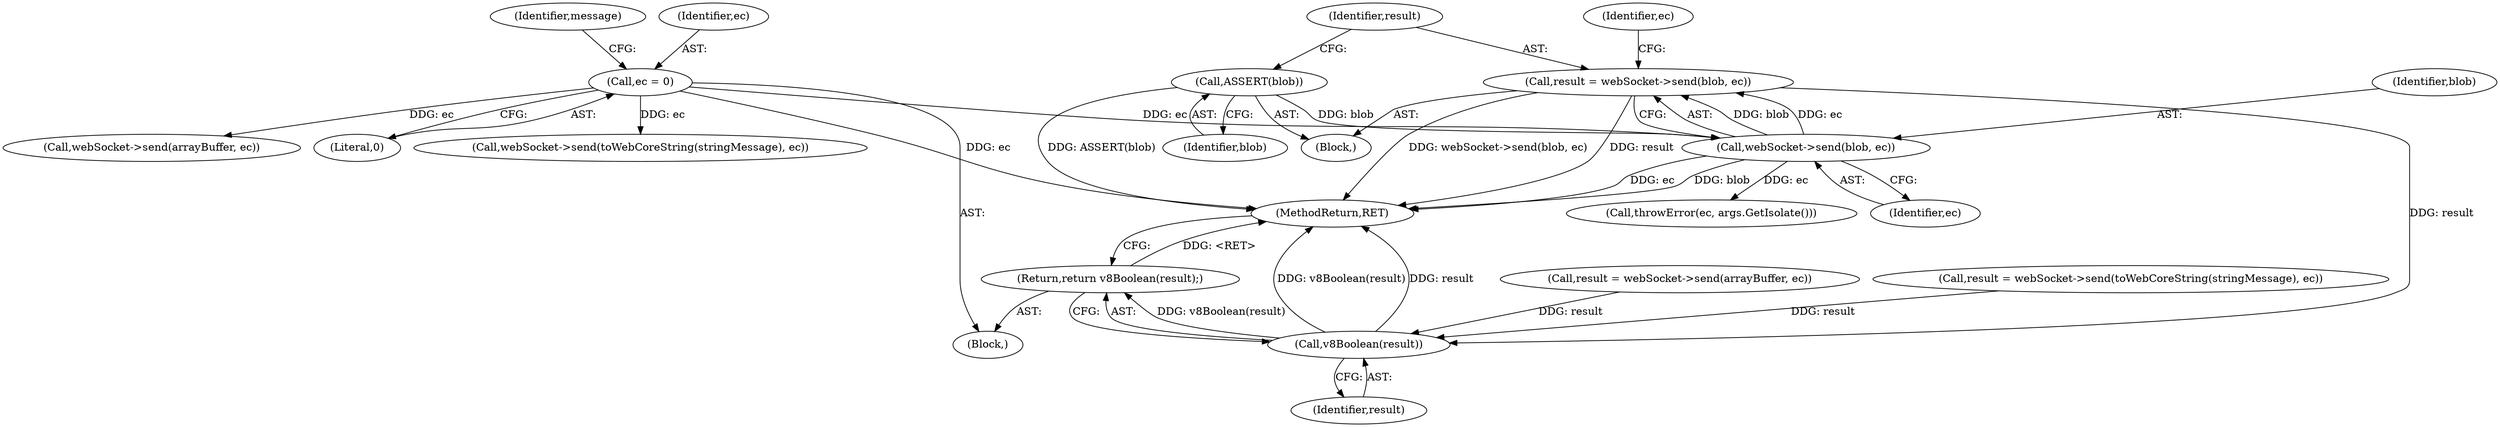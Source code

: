 digraph "0_Chrome_e9372a1bfd3588a80fcf49aa07321f0971dd6091_68@API" {
"1000147" [label="(Call,result = webSocket->send(blob, ec))"];
"1000149" [label="(Call,webSocket->send(blob, ec))"];
"1000145" [label="(Call,ASSERT(blob))"];
"1000125" [label="(Call,ec = 0)"];
"1000181" [label="(Call,v8Boolean(result))"];
"1000180" [label="(Return,return v8Boolean(result);)"];
"1000180" [label="(Return,return v8Boolean(result);)"];
"1000137" [label="(Call,webSocket->send(arrayBuffer, ec))"];
"1000148" [label="(Identifier,result)"];
"1000151" [label="(Identifier,ec)"];
"1000146" [label="(Identifier,blob)"];
"1000125" [label="(Call,ec = 0)"];
"1000145" [label="(Call,ASSERT(blob))"];
"1000127" [label="(Literal,0)"];
"1000144" [label="(Block,)"];
"1000181" [label="(Call,v8Boolean(result))"];
"1000177" [label="(Call,throwError(ec, args.GetIsolate()))"];
"1000131" [label="(Identifier,message)"];
"1000147" [label="(Call,result = webSocket->send(blob, ec))"];
"1000175" [label="(Identifier,ec)"];
"1000170" [label="(Call,webSocket->send(toWebCoreString(stringMessage), ec))"];
"1000150" [label="(Identifier,blob)"];
"1000182" [label="(Identifier,result)"];
"1000135" [label="(Call,result = webSocket->send(arrayBuffer, ec))"];
"1000168" [label="(Call,result = webSocket->send(toWebCoreString(stringMessage), ec))"];
"1000183" [label="(MethodReturn,RET)"];
"1000149" [label="(Call,webSocket->send(blob, ec))"];
"1000126" [label="(Identifier,ec)"];
"1000102" [label="(Block,)"];
"1000147" -> "1000144"  [label="AST: "];
"1000147" -> "1000149"  [label="CFG: "];
"1000148" -> "1000147"  [label="AST: "];
"1000149" -> "1000147"  [label="AST: "];
"1000175" -> "1000147"  [label="CFG: "];
"1000147" -> "1000183"  [label="DDG: webSocket->send(blob, ec)"];
"1000147" -> "1000183"  [label="DDG: result"];
"1000149" -> "1000147"  [label="DDG: blob"];
"1000149" -> "1000147"  [label="DDG: ec"];
"1000147" -> "1000181"  [label="DDG: result"];
"1000149" -> "1000151"  [label="CFG: "];
"1000150" -> "1000149"  [label="AST: "];
"1000151" -> "1000149"  [label="AST: "];
"1000149" -> "1000183"  [label="DDG: ec"];
"1000149" -> "1000183"  [label="DDG: blob"];
"1000145" -> "1000149"  [label="DDG: blob"];
"1000125" -> "1000149"  [label="DDG: ec"];
"1000149" -> "1000177"  [label="DDG: ec"];
"1000145" -> "1000144"  [label="AST: "];
"1000145" -> "1000146"  [label="CFG: "];
"1000146" -> "1000145"  [label="AST: "];
"1000148" -> "1000145"  [label="CFG: "];
"1000145" -> "1000183"  [label="DDG: ASSERT(blob)"];
"1000125" -> "1000102"  [label="AST: "];
"1000125" -> "1000127"  [label="CFG: "];
"1000126" -> "1000125"  [label="AST: "];
"1000127" -> "1000125"  [label="AST: "];
"1000131" -> "1000125"  [label="CFG: "];
"1000125" -> "1000183"  [label="DDG: ec"];
"1000125" -> "1000137"  [label="DDG: ec"];
"1000125" -> "1000170"  [label="DDG: ec"];
"1000181" -> "1000180"  [label="AST: "];
"1000181" -> "1000182"  [label="CFG: "];
"1000182" -> "1000181"  [label="AST: "];
"1000180" -> "1000181"  [label="CFG: "];
"1000181" -> "1000183"  [label="DDG: v8Boolean(result)"];
"1000181" -> "1000183"  [label="DDG: result"];
"1000181" -> "1000180"  [label="DDG: v8Boolean(result)"];
"1000168" -> "1000181"  [label="DDG: result"];
"1000135" -> "1000181"  [label="DDG: result"];
"1000180" -> "1000102"  [label="AST: "];
"1000183" -> "1000180"  [label="CFG: "];
"1000180" -> "1000183"  [label="DDG: <RET>"];
}
